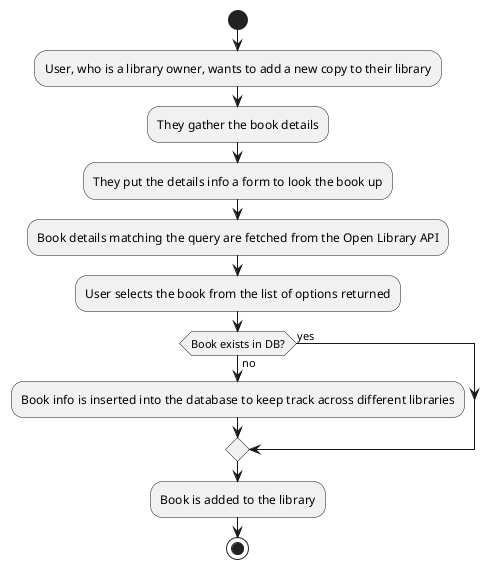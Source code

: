 @startuml Adding a book
start
:User, who is a library owner, wants to add a new copy to their library;
:They gather the book details;
:They put the details info a form to look the book up;
:Book details matching the query are fetched from the Open Library API;
:User selects the book from the list of options returned;
if (Book exists in DB?) then (yes)
else (no)
  :Book info is inserted into the database to keep track across different libraries;
endif
:Book is added to the library;
stop
@enduml